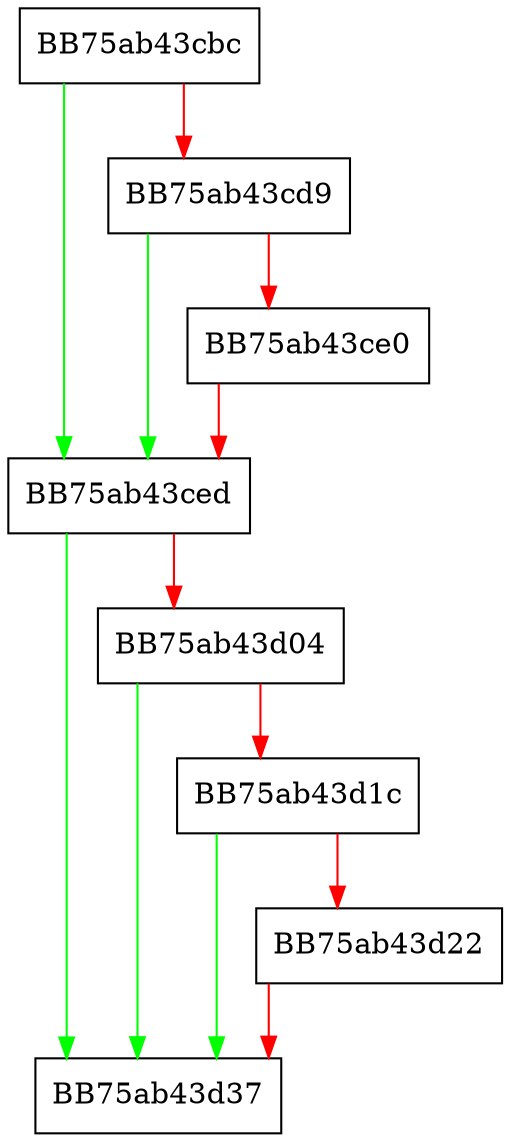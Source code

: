 digraph RemoveSampleSubmissionContext {
  node [shape="box"];
  graph [splines=ortho];
  BB75ab43cbc -> BB75ab43ced [color="green"];
  BB75ab43cbc -> BB75ab43cd9 [color="red"];
  BB75ab43cd9 -> BB75ab43ced [color="green"];
  BB75ab43cd9 -> BB75ab43ce0 [color="red"];
  BB75ab43ce0 -> BB75ab43ced [color="red"];
  BB75ab43ced -> BB75ab43d37 [color="green"];
  BB75ab43ced -> BB75ab43d04 [color="red"];
  BB75ab43d04 -> BB75ab43d37 [color="green"];
  BB75ab43d04 -> BB75ab43d1c [color="red"];
  BB75ab43d1c -> BB75ab43d37 [color="green"];
  BB75ab43d1c -> BB75ab43d22 [color="red"];
  BB75ab43d22 -> BB75ab43d37 [color="red"];
}